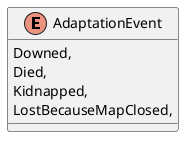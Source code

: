 @startuml
enum AdaptationEvent {
    Downed,
    Died,
    Kidnapped,
    LostBecauseMapClosed,
}
@enduml
